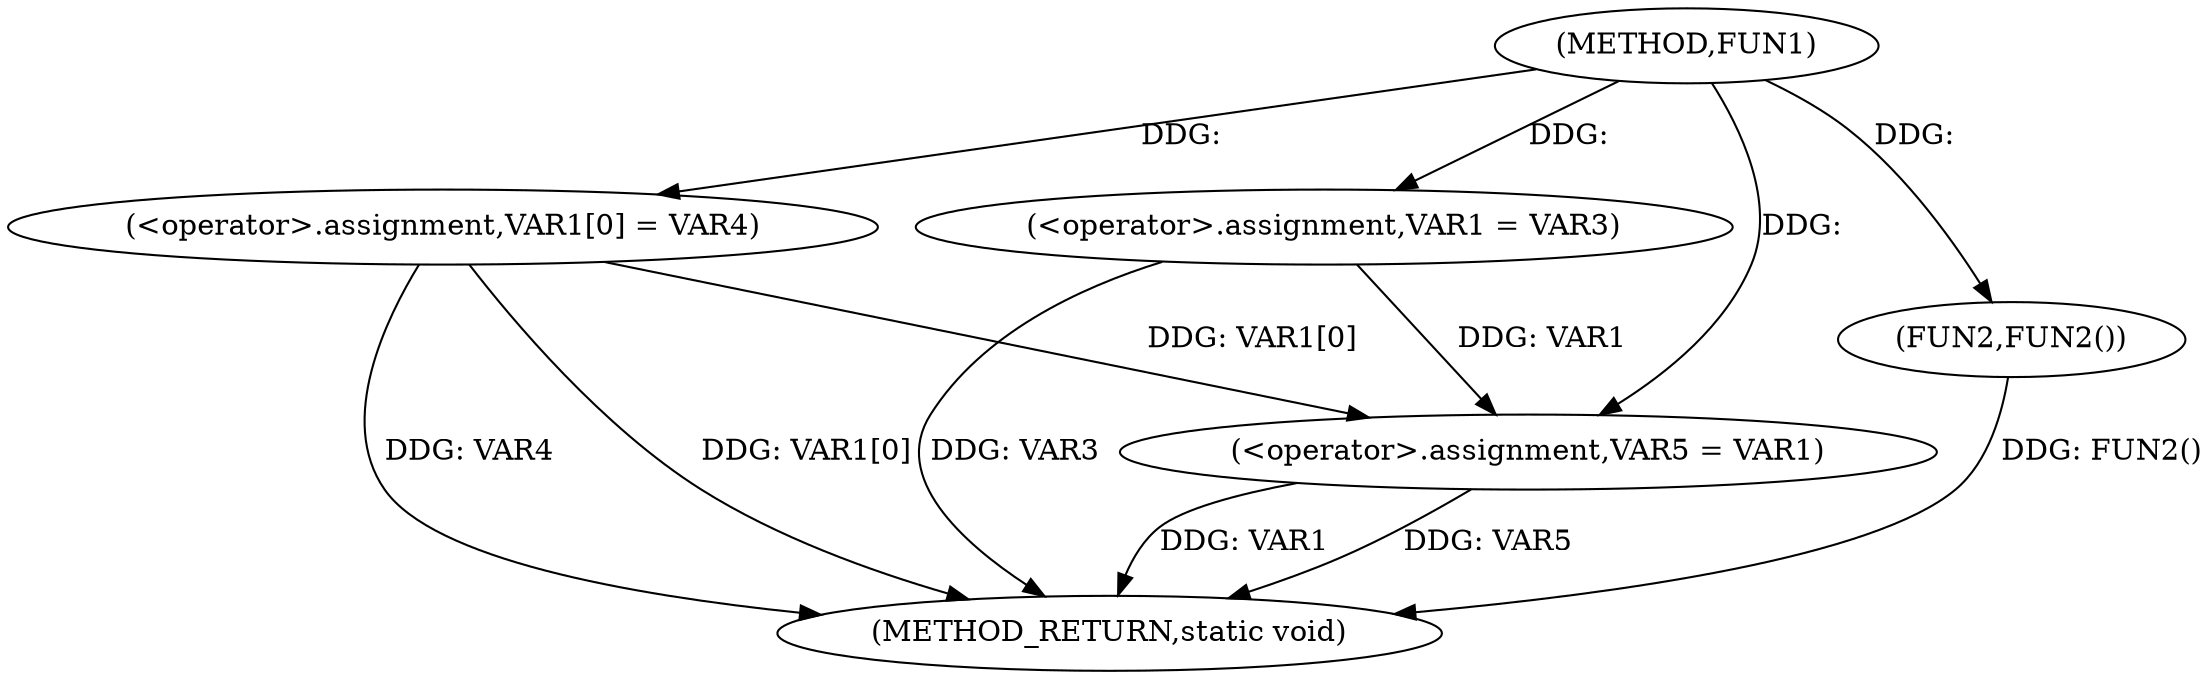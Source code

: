 digraph FUN1 {  
"1000100" [label = "(METHOD,FUN1)" ]
"1000117" [label = "(METHOD_RETURN,static void)" ]
"1000105" [label = "(<operator>.assignment,VAR1 = VAR3)" ]
"1000108" [label = "(<operator>.assignment,VAR1[0] = VAR4)" ]
"1000113" [label = "(<operator>.assignment,VAR5 = VAR1)" ]
"1000116" [label = "(FUN2,FUN2())" ]
  "1000105" -> "1000117"  [ label = "DDG: VAR3"] 
  "1000113" -> "1000117"  [ label = "DDG: VAR5"] 
  "1000113" -> "1000117"  [ label = "DDG: VAR1"] 
  "1000108" -> "1000117"  [ label = "DDG: VAR4"] 
  "1000116" -> "1000117"  [ label = "DDG: FUN2()"] 
  "1000108" -> "1000117"  [ label = "DDG: VAR1[0]"] 
  "1000100" -> "1000105"  [ label = "DDG: "] 
  "1000100" -> "1000108"  [ label = "DDG: "] 
  "1000105" -> "1000113"  [ label = "DDG: VAR1"] 
  "1000108" -> "1000113"  [ label = "DDG: VAR1[0]"] 
  "1000100" -> "1000113"  [ label = "DDG: "] 
  "1000100" -> "1000116"  [ label = "DDG: "] 
}
